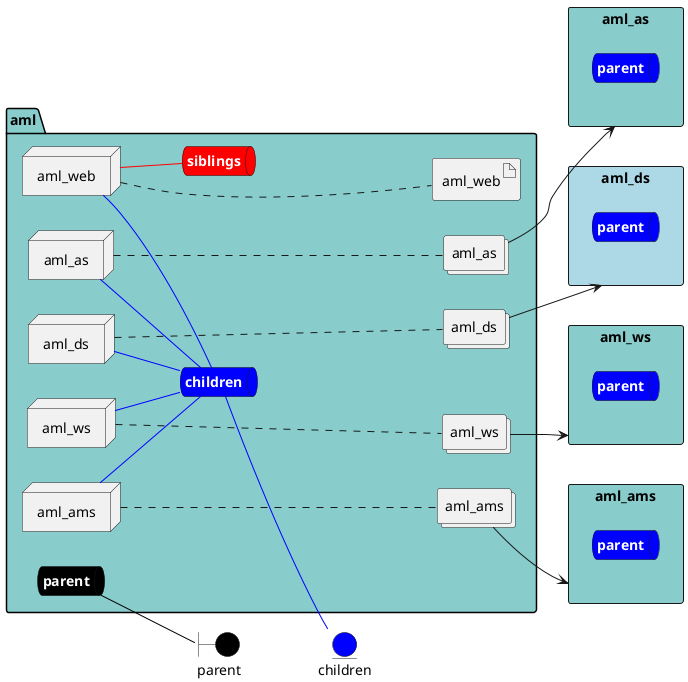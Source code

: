 @startuml

left to right direction


boundary parent #black


entity children #blue

rectangle "aml_as" as aml_asStack #88cccc {
    queue aml_asStacksnet #blue [
        <b><color:white>parent</color></b>
    ]
}
rectangle "aml_ds" as aml_dsStack #lightblue {
    queue aml_dsStacksnet #blue [
        <b><color:white>parent</color></b>
    ]
}
rectangle "aml_ws" as aml_wsStack #88cccc {
    queue aml_wsStacksnet #blue [
        <b><color:white>parent</color></b>
    ]
}
rectangle "aml_ams" as aml_amsStack #88cccc {
    queue aml_amsStacksnet #blue [
        <b><color:white>parent</color></b>
    ]
}



package "aml" #88cccc {
    queue parentnet #black [
            <b><color:white>parent</color></b>
    ]
    
    parentnet -[#black]- parent
    
    queue childrennet #blue [
            <b><color:white>children</color></b>
    ]
    
    childrennet -[#blue]- children
    
    queue siblingsnet #red [
            <b><color:white>siblings</color></b>
    ]
    

node "aml_web" as aml_webService
node "aml_as" as aml_asService
node "aml_ds" as aml_dsService
node "aml_ws" as aml_wsService
node "aml_ams" as aml_amsService


        artifact "aml_web" as aml_webimage
            collections "aml_as" as aml_asimage
            collections "aml_ds" as aml_dsimage
            collections "aml_ws" as aml_wsimage
            collections "aml_ams" as aml_amsimage
    
}

aml_webService -[#blue]- childrennet

aml_webService -[#red]- siblingsnet

aml_asService -[#blue]- childrennet

aml_dsService -[#blue]- childrennet

aml_wsService -[#blue]- childrennet

aml_amsService -[#blue]- childrennet
aml_webService .... aml_webimage
aml_asService .... aml_asimage
aml_dsService .... aml_dsimage
aml_wsService .... aml_wsimage
aml_amsService .... aml_amsimage

aml_asimage --> aml_asStack
    
aml_dsimage --> aml_dsStack
    
aml_wsimage --> aml_wsStack
    
aml_amsimage --> aml_amsStack
    

@enduml
